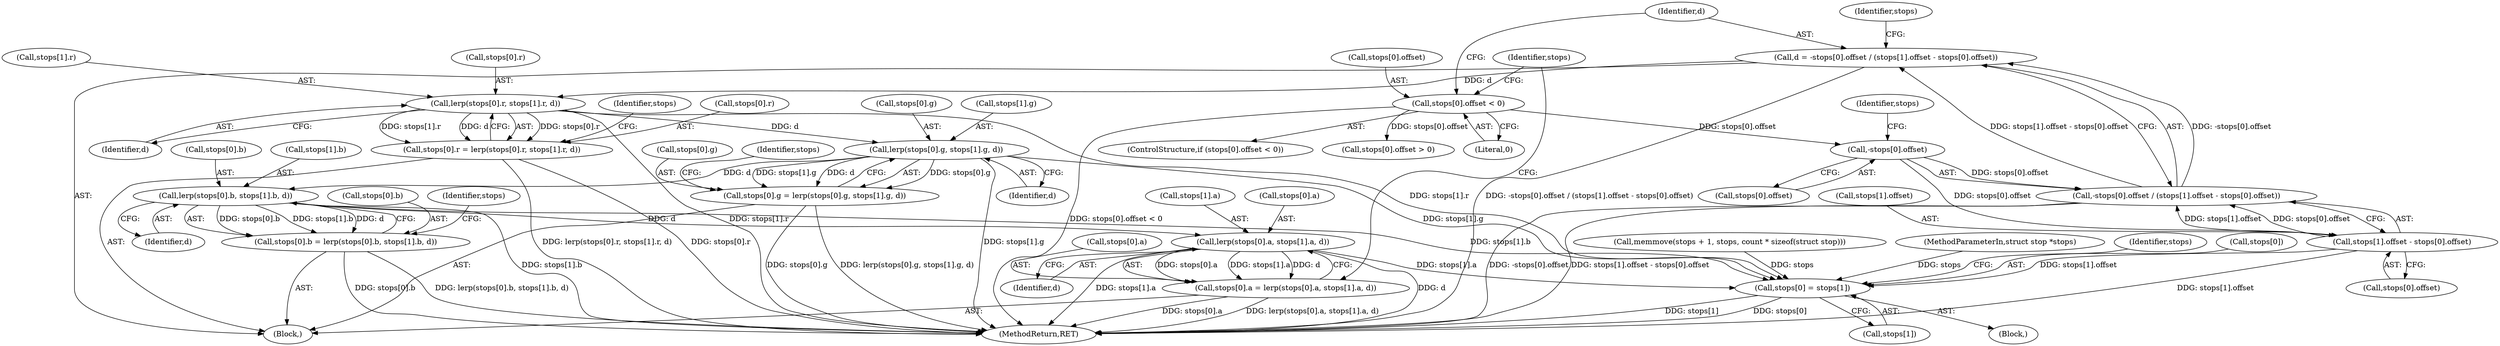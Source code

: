 digraph "0_ghostscript_60dabde18d7fe12b19da8b509bdfee9cc886aafc_2@integer" {
"1000442" [label="(Call,d = -stops[0].offset / (stops[1].offset - stops[0].offset))"];
"1000444" [label="(Call,-stops[0].offset / (stops[1].offset - stops[0].offset))"];
"1000445" [label="(Call,-stops[0].offset)"];
"1000433" [label="(Call,stops[0].offset < 0)"];
"1000451" [label="(Call,stops[1].offset - stops[0].offset)"];
"1000475" [label="(Call,lerp(stops[0].r, stops[1].r, d))"];
"1000469" [label="(Call,stops[0].r = lerp(stops[0].r, stops[1].r, d))"];
"1000493" [label="(Call,lerp(stops[0].g, stops[1].g, d))"];
"1000487" [label="(Call,stops[0].g = lerp(stops[0].g, stops[1].g, d))"];
"1000511" [label="(Call,lerp(stops[0].b, stops[1].b, d))"];
"1000505" [label="(Call,stops[0].b = lerp(stops[0].b, stops[1].b, d))"];
"1000529" [label="(Call,lerp(stops[0].a, stops[1].a, d))"];
"1000523" [label="(Call,stops[0].a = lerp(stops[0].a, stops[1].a, d))"];
"1000703" [label="(Call,stops[0] = stops[1])"];
"1000439" [label="(Literal,0)"];
"1000444" [label="(Call,-stops[0].offset / (stops[1].offset - stops[0].offset))"];
"1000481" [label="(Call,stops[1].r)"];
"1000512" [label="(Call,stops[0].b)"];
"1000750" [label="(MethodReturn,RET)"];
"1000486" [label="(Identifier,d)"];
"1000445" [label="(Call,-stops[0].offset)"];
"1000490" [label="(Identifier,stops)"];
"1000526" [label="(Identifier,stops)"];
"1000693" [label="(Block,)"];
"1000475" [label="(Call,lerp(stops[0].r, stops[1].r, d))"];
"1000522" [label="(Identifier,d)"];
"1000446" [label="(Call,stops[0].offset)"];
"1000540" [label="(Identifier,d)"];
"1000530" [label="(Call,stops[0].a)"];
"1000545" [label="(Identifier,stops)"];
"1000487" [label="(Call,stops[0].g = lerp(stops[0].g, stops[1].g, d))"];
"1000517" [label="(Call,stops[1].b)"];
"1000499" [label="(Call,stops[1].g)"];
"1000694" [label="(Call,memmove(stops + 1, stops, count * sizeof(struct stop)))"];
"1000505" [label="(Call,stops[0].b = lerp(stops[0].b, stops[1].b, d))"];
"1000443" [label="(Identifier,d)"];
"1000529" [label="(Call,lerp(stops[0].a, stops[1].a, d))"];
"1000504" [label="(Identifier,d)"];
"1000535" [label="(Call,stops[1].a)"];
"1000432" [label="(ControlStructure,if (stops[0].offset < 0))"];
"1000113" [label="(MethodParameterIn,struct stop *stops)"];
"1000457" [label="(Call,stops[0].offset)"];
"1000465" [label="(Identifier,stops)"];
"1000494" [label="(Call,stops[0].g)"];
"1000488" [label="(Call,stops[0].g)"];
"1000452" [label="(Call,stops[1].offset)"];
"1000511" [label="(Call,lerp(stops[0].b, stops[1].b, d))"];
"1000508" [label="(Identifier,stops)"];
"1000707" [label="(Call,stops[1])"];
"1000506" [label="(Call,stops[0].b)"];
"1000433" [label="(Call,stops[0].offset < 0)"];
"1000470" [label="(Call,stops[0].r)"];
"1000451" [label="(Call,stops[1].offset - stops[0].offset)"];
"1000476" [label="(Call,stops[0].r)"];
"1000713" [label="(Identifier,stops)"];
"1000454" [label="(Identifier,stops)"];
"1000493" [label="(Call,lerp(stops[0].g, stops[1].g, d))"];
"1000434" [label="(Call,stops[0].offset)"];
"1000704" [label="(Call,stops[0])"];
"1000440" [label="(Block,)"];
"1000469" [label="(Call,stops[0].r = lerp(stops[0].r, stops[1].r, d))"];
"1000524" [label="(Call,stops[0].a)"];
"1000442" [label="(Call,d = -stops[0].offset / (stops[1].offset - stops[0].offset))"];
"1000686" [label="(Call,stops[0].offset > 0)"];
"1000703" [label="(Call,stops[0] = stops[1])"];
"1000523" [label="(Call,stops[0].a = lerp(stops[0].a, stops[1].a, d))"];
"1000442" -> "1000440"  [label="AST: "];
"1000442" -> "1000444"  [label="CFG: "];
"1000443" -> "1000442"  [label="AST: "];
"1000444" -> "1000442"  [label="AST: "];
"1000465" -> "1000442"  [label="CFG: "];
"1000442" -> "1000750"  [label="DDG: -stops[0].offset / (stops[1].offset - stops[0].offset)"];
"1000444" -> "1000442"  [label="DDG: -stops[0].offset"];
"1000444" -> "1000442"  [label="DDG: stops[1].offset - stops[0].offset"];
"1000442" -> "1000475"  [label="DDG: d"];
"1000444" -> "1000451"  [label="CFG: "];
"1000445" -> "1000444"  [label="AST: "];
"1000451" -> "1000444"  [label="AST: "];
"1000444" -> "1000750"  [label="DDG: -stops[0].offset"];
"1000444" -> "1000750"  [label="DDG: stops[1].offset - stops[0].offset"];
"1000445" -> "1000444"  [label="DDG: stops[0].offset"];
"1000451" -> "1000444"  [label="DDG: stops[1].offset"];
"1000451" -> "1000444"  [label="DDG: stops[0].offset"];
"1000445" -> "1000446"  [label="CFG: "];
"1000446" -> "1000445"  [label="AST: "];
"1000454" -> "1000445"  [label="CFG: "];
"1000433" -> "1000445"  [label="DDG: stops[0].offset"];
"1000445" -> "1000451"  [label="DDG: stops[0].offset"];
"1000433" -> "1000432"  [label="AST: "];
"1000433" -> "1000439"  [label="CFG: "];
"1000434" -> "1000433"  [label="AST: "];
"1000439" -> "1000433"  [label="AST: "];
"1000443" -> "1000433"  [label="CFG: "];
"1000545" -> "1000433"  [label="CFG: "];
"1000433" -> "1000750"  [label="DDG: stops[0].offset < 0"];
"1000433" -> "1000686"  [label="DDG: stops[0].offset"];
"1000451" -> "1000457"  [label="CFG: "];
"1000452" -> "1000451"  [label="AST: "];
"1000457" -> "1000451"  [label="AST: "];
"1000451" -> "1000750"  [label="DDG: stops[1].offset"];
"1000451" -> "1000703"  [label="DDG: stops[1].offset"];
"1000475" -> "1000469"  [label="AST: "];
"1000475" -> "1000486"  [label="CFG: "];
"1000476" -> "1000475"  [label="AST: "];
"1000481" -> "1000475"  [label="AST: "];
"1000486" -> "1000475"  [label="AST: "];
"1000469" -> "1000475"  [label="CFG: "];
"1000475" -> "1000750"  [label="DDG: stops[1].r"];
"1000475" -> "1000469"  [label="DDG: stops[0].r"];
"1000475" -> "1000469"  [label="DDG: stops[1].r"];
"1000475" -> "1000469"  [label="DDG: d"];
"1000475" -> "1000493"  [label="DDG: d"];
"1000475" -> "1000703"  [label="DDG: stops[1].r"];
"1000469" -> "1000440"  [label="AST: "];
"1000470" -> "1000469"  [label="AST: "];
"1000490" -> "1000469"  [label="CFG: "];
"1000469" -> "1000750"  [label="DDG: lerp(stops[0].r, stops[1].r, d)"];
"1000469" -> "1000750"  [label="DDG: stops[0].r"];
"1000493" -> "1000487"  [label="AST: "];
"1000493" -> "1000504"  [label="CFG: "];
"1000494" -> "1000493"  [label="AST: "];
"1000499" -> "1000493"  [label="AST: "];
"1000504" -> "1000493"  [label="AST: "];
"1000487" -> "1000493"  [label="CFG: "];
"1000493" -> "1000750"  [label="DDG: stops[1].g"];
"1000493" -> "1000487"  [label="DDG: stops[0].g"];
"1000493" -> "1000487"  [label="DDG: stops[1].g"];
"1000493" -> "1000487"  [label="DDG: d"];
"1000493" -> "1000511"  [label="DDG: d"];
"1000493" -> "1000703"  [label="DDG: stops[1].g"];
"1000487" -> "1000440"  [label="AST: "];
"1000488" -> "1000487"  [label="AST: "];
"1000508" -> "1000487"  [label="CFG: "];
"1000487" -> "1000750"  [label="DDG: stops[0].g"];
"1000487" -> "1000750"  [label="DDG: lerp(stops[0].g, stops[1].g, d)"];
"1000511" -> "1000505"  [label="AST: "];
"1000511" -> "1000522"  [label="CFG: "];
"1000512" -> "1000511"  [label="AST: "];
"1000517" -> "1000511"  [label="AST: "];
"1000522" -> "1000511"  [label="AST: "];
"1000505" -> "1000511"  [label="CFG: "];
"1000511" -> "1000750"  [label="DDG: stops[1].b"];
"1000511" -> "1000505"  [label="DDG: stops[0].b"];
"1000511" -> "1000505"  [label="DDG: stops[1].b"];
"1000511" -> "1000505"  [label="DDG: d"];
"1000511" -> "1000529"  [label="DDG: d"];
"1000511" -> "1000703"  [label="DDG: stops[1].b"];
"1000505" -> "1000440"  [label="AST: "];
"1000506" -> "1000505"  [label="AST: "];
"1000526" -> "1000505"  [label="CFG: "];
"1000505" -> "1000750"  [label="DDG: stops[0].b"];
"1000505" -> "1000750"  [label="DDG: lerp(stops[0].b, stops[1].b, d)"];
"1000529" -> "1000523"  [label="AST: "];
"1000529" -> "1000540"  [label="CFG: "];
"1000530" -> "1000529"  [label="AST: "];
"1000535" -> "1000529"  [label="AST: "];
"1000540" -> "1000529"  [label="AST: "];
"1000523" -> "1000529"  [label="CFG: "];
"1000529" -> "1000750"  [label="DDG: d"];
"1000529" -> "1000750"  [label="DDG: stops[1].a"];
"1000529" -> "1000523"  [label="DDG: stops[0].a"];
"1000529" -> "1000523"  [label="DDG: stops[1].a"];
"1000529" -> "1000523"  [label="DDG: d"];
"1000529" -> "1000703"  [label="DDG: stops[1].a"];
"1000523" -> "1000440"  [label="AST: "];
"1000524" -> "1000523"  [label="AST: "];
"1000545" -> "1000523"  [label="CFG: "];
"1000523" -> "1000750"  [label="DDG: stops[0].a"];
"1000523" -> "1000750"  [label="DDG: lerp(stops[0].a, stops[1].a, d)"];
"1000703" -> "1000693"  [label="AST: "];
"1000703" -> "1000707"  [label="CFG: "];
"1000704" -> "1000703"  [label="AST: "];
"1000707" -> "1000703"  [label="AST: "];
"1000713" -> "1000703"  [label="CFG: "];
"1000703" -> "1000750"  [label="DDG: stops[1]"];
"1000703" -> "1000750"  [label="DDG: stops[0]"];
"1000694" -> "1000703"  [label="DDG: stops"];
"1000113" -> "1000703"  [label="DDG: stops"];
}

